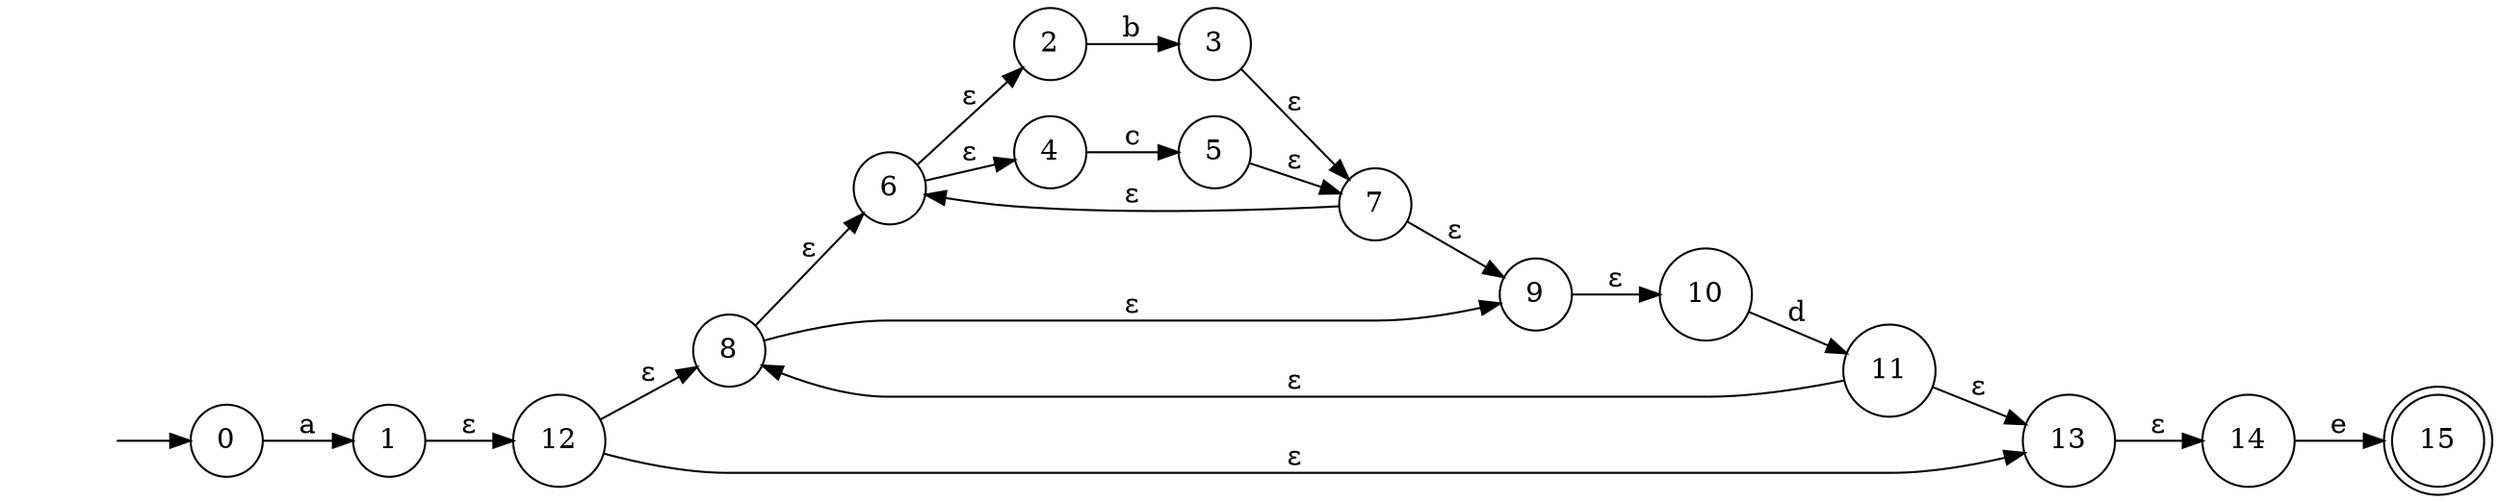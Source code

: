 digraph NFA {
    rankdir=LR;
    node [shape=circle];
    start [shape=none, label=""];
    start -> 0;
    15 [shape=doublecircle];
    0 -> 1 [label="a"];
    1 -> 12 [label="ε"];
    12 -> 8 [label="ε"];
    12 -> 13 [label="ε"];
    13 -> 14 [label="ε"];
    8 -> 6 [label="ε"];
    8 -> 9 [label="ε"];
    9 -> 10 [label="ε"];
    6 -> 2 [label="ε"];
    6 -> 4 [label="ε"];
    7 -> 6 [label="ε"];
    7 -> 9 [label="ε"];
    2 -> 3 [label="b"];
    3 -> 7 [label="ε"];
    4 -> 5 [label="c"];
    5 -> 7 [label="ε"];
    10 -> 11 [label="d"];
    11 -> 8 [label="ε"];
    11 -> 13 [label="ε"];
    14 -> 15 [label="e"];
}
